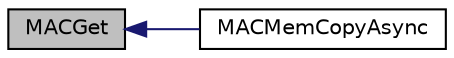 digraph "MACGet"
{
  edge [fontname="Helvetica",fontsize="10",labelfontname="Helvetica",labelfontsize="10"];
  node [fontname="Helvetica",fontsize="10",shape=record];
  rankdir="LR";
  Node1 [label="MACGet",height=0.2,width=0.4,color="black", fillcolor="grey75", style="filled", fontcolor="black"];
  Node1 -> Node2 [dir="back",color="midnightblue",fontsize="10",style="solid",fontname="Helvetica"];
  Node2 [label="MACMemCopyAsync",height=0.2,width=0.4,color="black", fillcolor="white", style="filled",URL="$_e_n_c28_j60_8c.html#a4442711ab4c3d47ffc913476630330e2"];
}
